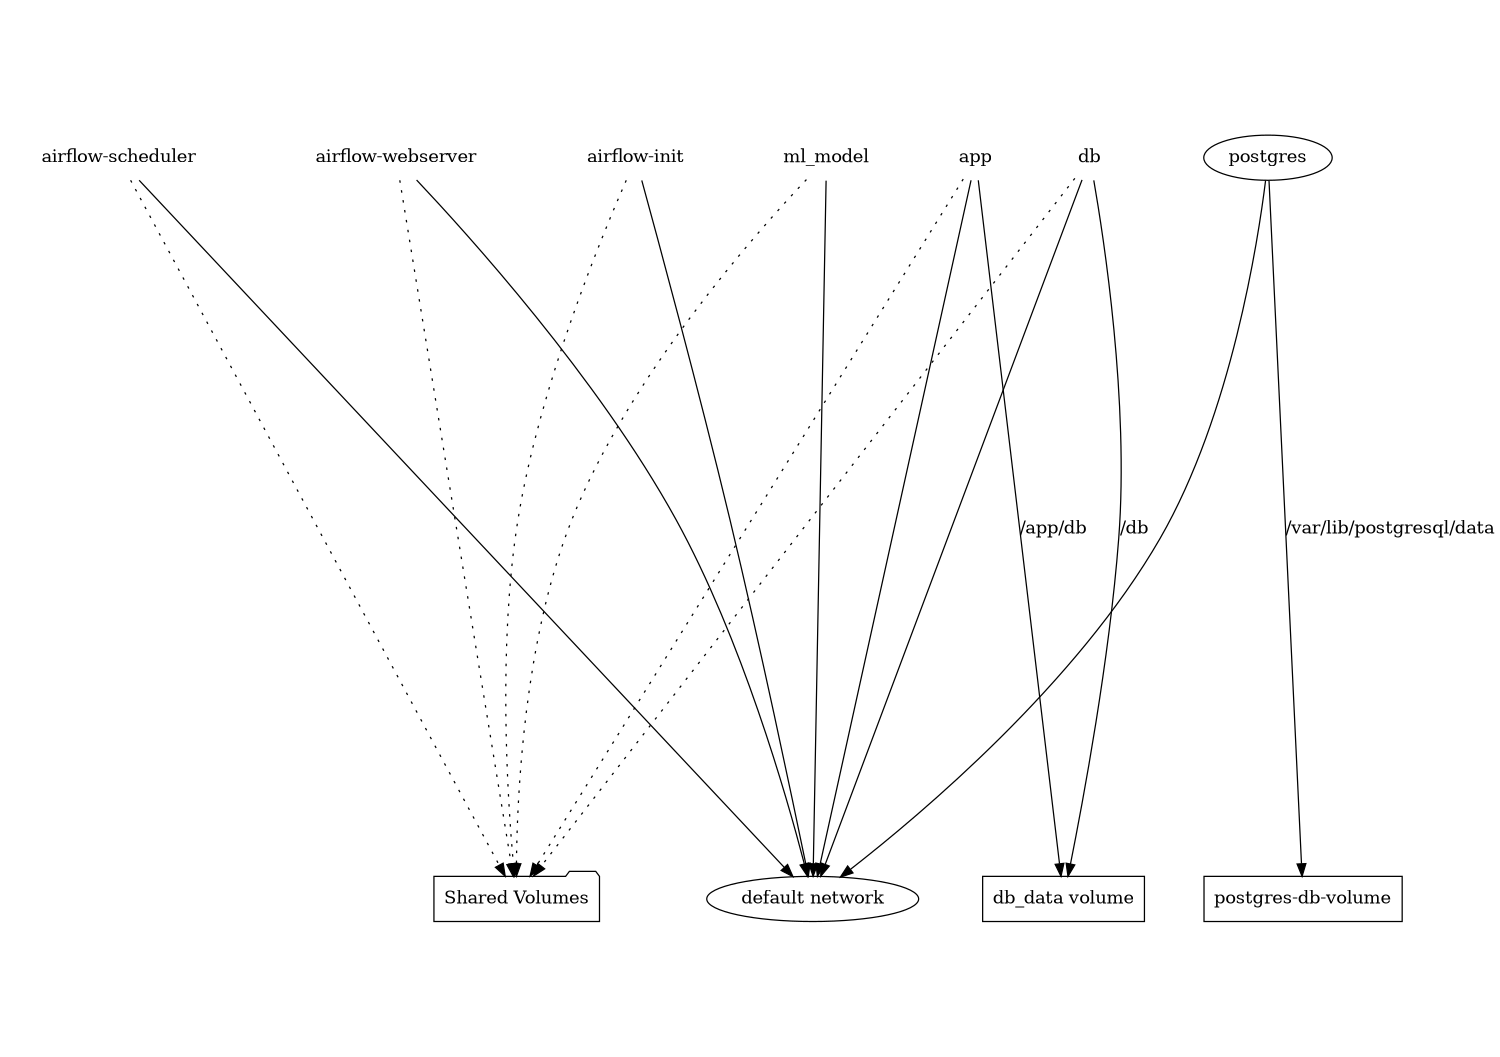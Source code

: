 digraph G {
  rankdir=TB;
  ranksep=0.5;
  nodesep=0.5;
  ratio="0.75";
  size="10,7.5!";
  
  subgraph cluster_airflow {
    label="Airflow Services";
    style=filled;
    color=lightgrey;
    node [style=filled,color=white];
    airflow_init [label="airflow-init"];
    airflow_scheduler [label="airflow-scheduler"];
    airflow_webserver [label="airflow-webserver"];
  }

  subgraph cluster_app {
    label="Application";
    style=filled;
    color=lightblue;
    node [style=filled,color=white];
    app [label="app"];
    db [label="db"];
    ml_model [label="ml_model"];
  }

  postgres [label="postgres"];

  {rank=same; airflow_init airflow_scheduler airflow_webserver}
  {rank=same; app db ml_model}

  airflow_init -> default;
  airflow_scheduler -> default;
  airflow_webserver -> default;
  app -> default;
  db -> default;
  ml_model -> default;
  postgres -> default;

  app -> db_data [label="/app/db"];
  db -> db_data [label="/db"];
  postgres -> postgres_db_volume [label="/var/lib/postgresql/data"];

  default [label="default network", shape=ellipse];
  db_data [label="db_data volume", shape=box];
  postgres_db_volume [label="postgres-db-volume", shape=box];

  volumes [label="Shared Volumes", shape=folder];
  airflow_init -> volumes [style=dotted];
  airflow_scheduler -> volumes [style=dotted];
  airflow_webserver -> volumes [style=dotted];
  app -> volumes [style=dotted];
  db -> volumes [style=dotted];
  ml_model -> volumes [style=dotted];
}
